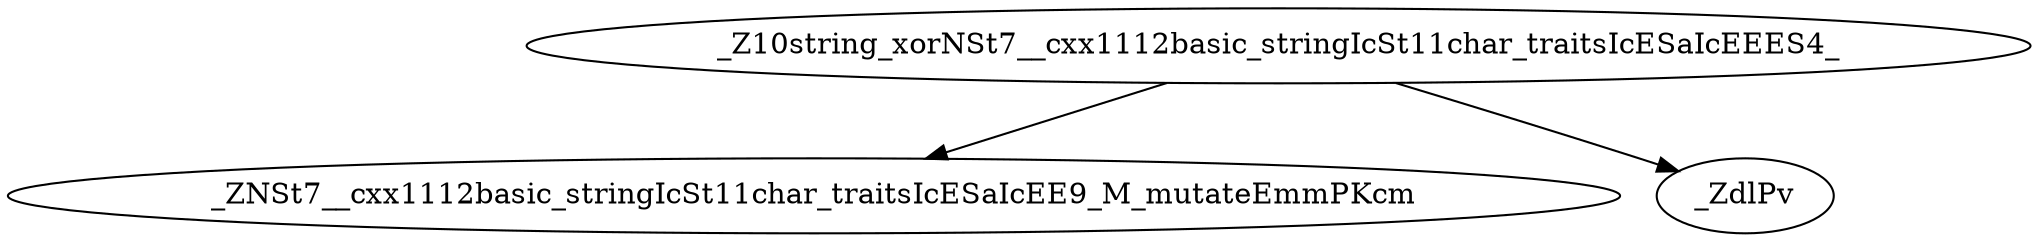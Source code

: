 digraph CallGraph {
    // Nodes
    _Z10string_xorNSt7__cxx1112basic_stringIcSt11char_traitsIcESaIcEEES4_ [label="_Z10string_xorNSt7__cxx1112basic_stringIcSt11char_traitsIcESaIcEEES4_"];
    _ZNSt7__cxx1112basic_stringIcSt11char_traitsIcESaIcEE9_M_mutateEmmPKcm [label="_ZNSt7__cxx1112basic_stringIcSt11char_traitsIcESaIcEE9_M_mutateEmmPKcm"];
    _ZdlPv [label="_ZdlPv"];

    // Edges
    _Z10string_xorNSt7__cxx1112basic_stringIcSt11char_traitsIcESaIcEEES4_ -> _ZNSt7__cxx1112basic_stringIcSt11char_traitsIcESaIcEE9_M_mutateEmmPKcm;
    _Z10string_xorNSt7__cxx1112basic_stringIcSt11char_traitsIcESaIcEEES4_ -> _ZdlPv;
}